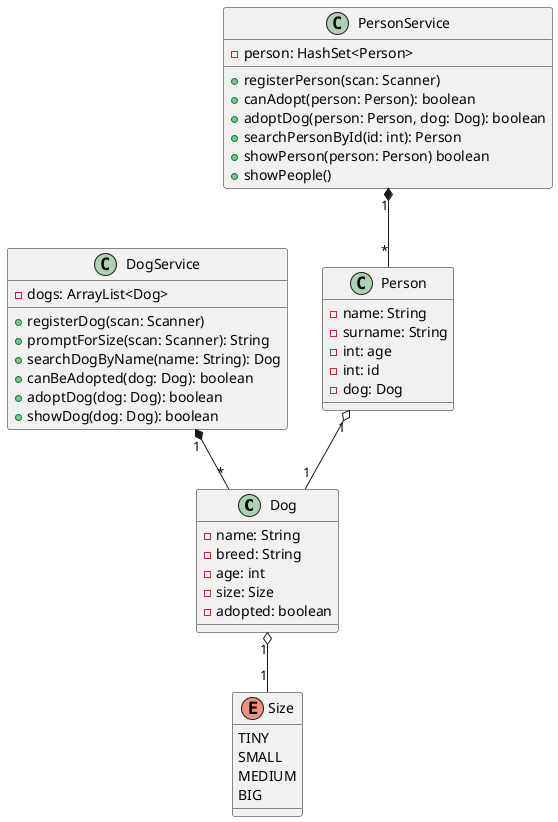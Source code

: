 @startuml EjExtra01
scale 1

Class Dog {
    -name: String
    -breed: String
    -age: int
    -size: Size
    -adopted: boolean
}

enum Size {
    TINY
    SMALL
    MEDIUM
    BIG
}

Class DogService {
    -dogs: ArrayList<Dog>

    +registerDog(scan: Scanner)
    +promptForSize(scan: Scanner): String
    +searchDogByName(name: String): Dog
    +canBeAdopted(dog: Dog): boolean
    +adoptDog(dog: Dog): boolean
    +showDog(dog: Dog): boolean
}

Class Person {
    -name: String
    -surname: String
    -int: age
    -int: id
    -dog: Dog
}

Class PersonService {
    -person: HashSet<Person>

    +registerPerson(scan: Scanner)
    +canAdopt(person: Person): boolean
    +adoptDog(person: Person, dog: Dog): boolean
    +searchPersonById(id: int): Person
    +showPerson(person: Person) boolean
    +showPeople()
}

Person "1" o-- "1" Dog
PersonService "1" *-- "*" Person
DogService "1" *-- "*" Dog
Dog "1" o-- "1" Size

